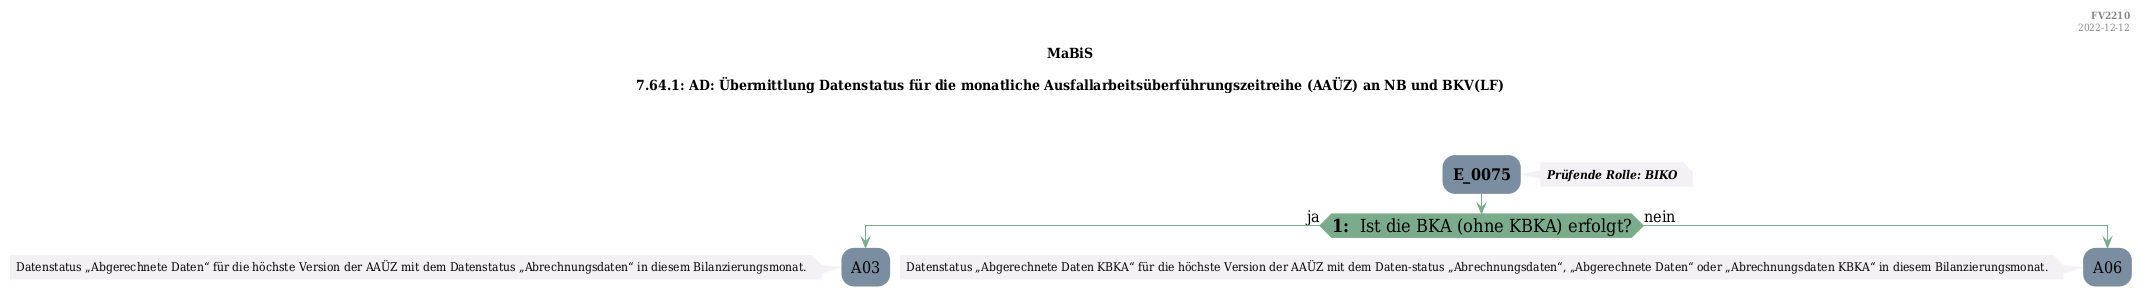 @startuml
skinparam Shadowing false
skinparam NoteBorderColor #f3f1f6
skinparam NoteBackgroundColor #f3f1f6
skinparam NoteFontSize 12
skinparam ActivityBorderColor none
skinparam ActivityBackgroundColor #7a8da1
skinparam ActivityFontSize 16
skinparam ArrowColor #7aab8a
skinparam ArrowFontSize 16
skinparam ActivityDiamondBackgroundColor #7aab8a
skinparam ActivityDiamondBorderColor #7aab8a
skinparam ActivityDiamondFontSize 18
skinparam defaultFontName DejaVu Serif Condensed
skinparam ActivityEndColor #669580

header
<b>FV2210
2022-12-12
endheader

title
MaBiS

7.64.1: AD: Übermittlung Datenstatus für die monatliche Ausfallarbeitsüberführungszeitreihe (AAÜZ) an NB und BKV(LF)



end title
:<b>E_0075</b>;
note right
<b><i>Prüfende Rolle: BIKO
end note

if (<b>1: </b> Ist die BKA (ohne KBKA&#41; erfolgt?) then (ja)
    :A03;
    note left
        Datenstatus „Abgerechnete Daten“ für die höchste Version der AAÜZ mit dem Datenstatus „Abrechnungsdaten“ in diesem Bilanzierungsmonat.
    endnote
    kill;
else (nein)
    :A06;
    note left
        Datenstatus „Abgerechnete Daten KBKA“ für die höchste Version der AAÜZ mit dem Daten-status „Abrechnungsdaten“, „Abgerechnete Daten“ oder „Abrechnungsdaten KBKA“ in diesem Bilanzierungsmonat.
    endnote
    kill;
endif

@enduml

